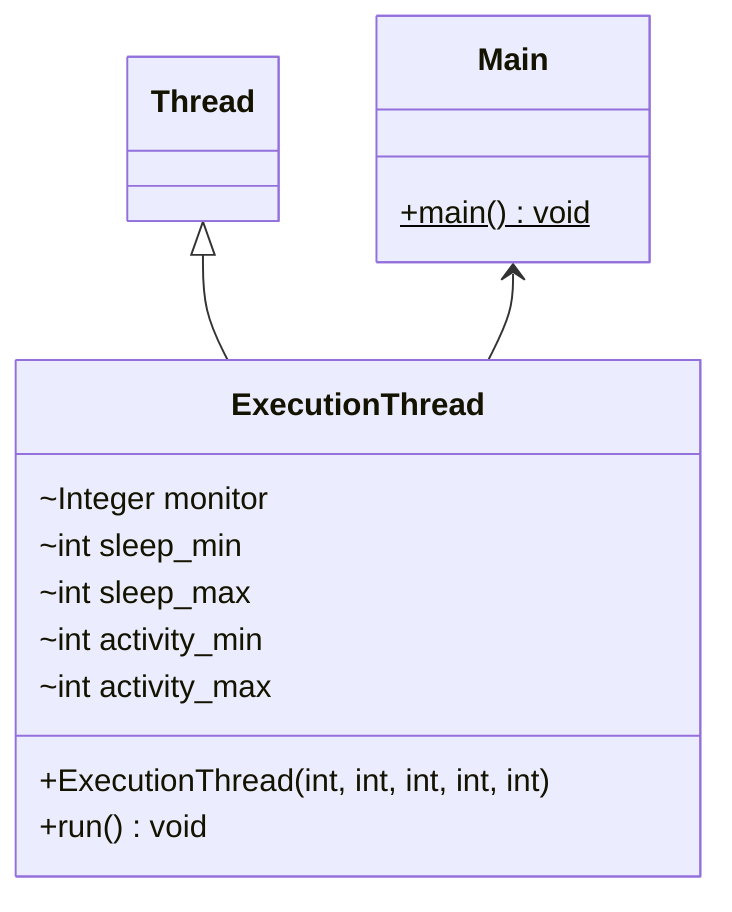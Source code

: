 classDiagram
    class Main {
        +main()$ void
    }
    class ExecutionThread {
        ~Integer monitor
        ~int sleep_min
        ~int sleep_max
        ~int activity_min
        ~int activity_max
        +ExecutionThread(int, int, int, int, int)
        +run() void
    }
    class Thread {

    }

    Thread <|-- ExecutionThread
    Main <-- ExecutionThread